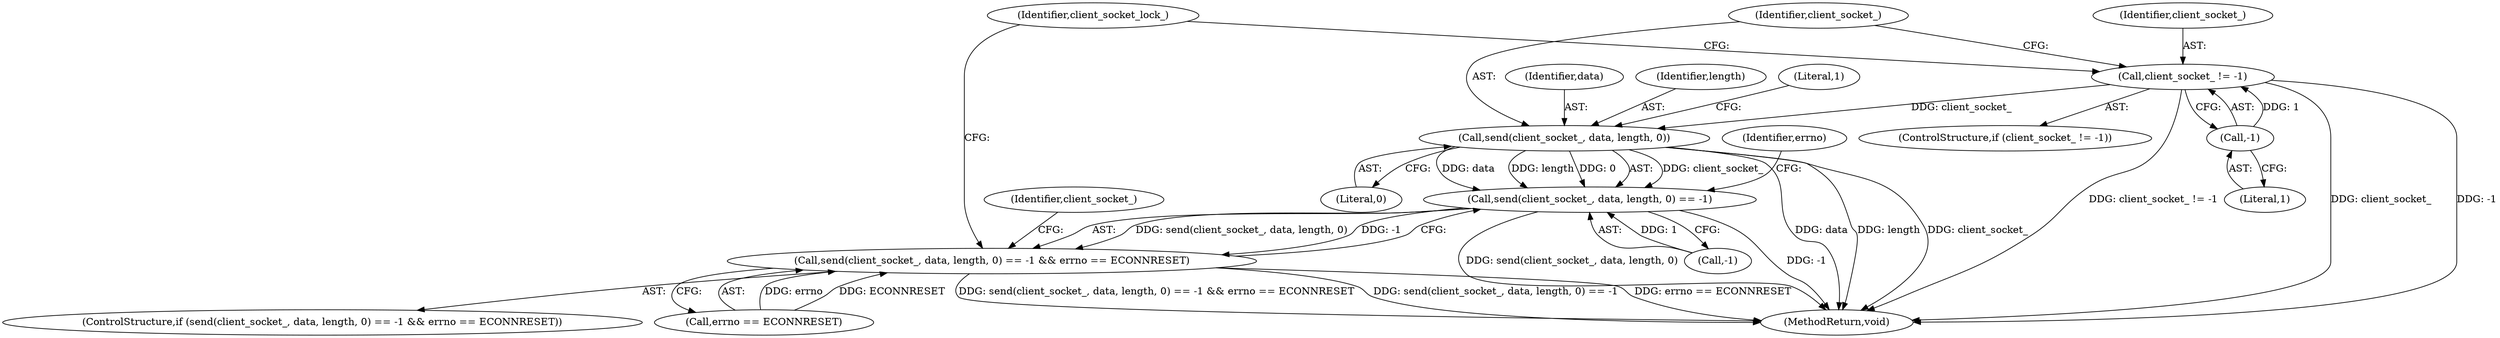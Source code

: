 digraph "0_Android_472271b153c5dc53c28beac55480a8d8434b2d5c_51@API" {
"1000110" [label="(Call,client_socket_ != -1)"];
"1000112" [label="(Call,-1)"];
"1000118" [label="(Call,send(client_socket_, data, length, 0))"];
"1000117" [label="(Call,send(client_socket_, data, length, 0) == -1)"];
"1000116" [label="(Call,send(client_socket_, data, length, 0) == -1 && errno == ECONNRESET)"];
"1000122" [label="(Literal,0)"];
"1000119" [label="(Identifier,client_socket_)"];
"1000134" [label="(Identifier,client_socket_lock_)"];
"1000135" [label="(MethodReturn,void)"];
"1000126" [label="(Identifier,errno)"];
"1000131" [label="(Identifier,client_socket_)"];
"1000121" [label="(Identifier,length)"];
"1000109" [label="(ControlStructure,if (client_socket_ != -1))"];
"1000110" [label="(Call,client_socket_ != -1)"];
"1000120" [label="(Identifier,data)"];
"1000116" [label="(Call,send(client_socket_, data, length, 0) == -1 && errno == ECONNRESET)"];
"1000125" [label="(Call,errno == ECONNRESET)"];
"1000111" [label="(Identifier,client_socket_)"];
"1000118" [label="(Call,send(client_socket_, data, length, 0))"];
"1000113" [label="(Literal,1)"];
"1000115" [label="(ControlStructure,if (send(client_socket_, data, length, 0) == -1 && errno == ECONNRESET))"];
"1000123" [label="(Call,-1)"];
"1000112" [label="(Call,-1)"];
"1000124" [label="(Literal,1)"];
"1000117" [label="(Call,send(client_socket_, data, length, 0) == -1)"];
"1000110" -> "1000109"  [label="AST: "];
"1000110" -> "1000112"  [label="CFG: "];
"1000111" -> "1000110"  [label="AST: "];
"1000112" -> "1000110"  [label="AST: "];
"1000119" -> "1000110"  [label="CFG: "];
"1000134" -> "1000110"  [label="CFG: "];
"1000110" -> "1000135"  [label="DDG: -1"];
"1000110" -> "1000135"  [label="DDG: client_socket_ != -1"];
"1000110" -> "1000135"  [label="DDG: client_socket_"];
"1000112" -> "1000110"  [label="DDG: 1"];
"1000110" -> "1000118"  [label="DDG: client_socket_"];
"1000112" -> "1000113"  [label="CFG: "];
"1000113" -> "1000112"  [label="AST: "];
"1000118" -> "1000117"  [label="AST: "];
"1000118" -> "1000122"  [label="CFG: "];
"1000119" -> "1000118"  [label="AST: "];
"1000120" -> "1000118"  [label="AST: "];
"1000121" -> "1000118"  [label="AST: "];
"1000122" -> "1000118"  [label="AST: "];
"1000124" -> "1000118"  [label="CFG: "];
"1000118" -> "1000135"  [label="DDG: length"];
"1000118" -> "1000135"  [label="DDG: client_socket_"];
"1000118" -> "1000135"  [label="DDG: data"];
"1000118" -> "1000117"  [label="DDG: client_socket_"];
"1000118" -> "1000117"  [label="DDG: data"];
"1000118" -> "1000117"  [label="DDG: length"];
"1000118" -> "1000117"  [label="DDG: 0"];
"1000117" -> "1000116"  [label="AST: "];
"1000117" -> "1000123"  [label="CFG: "];
"1000123" -> "1000117"  [label="AST: "];
"1000126" -> "1000117"  [label="CFG: "];
"1000116" -> "1000117"  [label="CFG: "];
"1000117" -> "1000135"  [label="DDG: send(client_socket_, data, length, 0)"];
"1000117" -> "1000135"  [label="DDG: -1"];
"1000117" -> "1000116"  [label="DDG: send(client_socket_, data, length, 0)"];
"1000117" -> "1000116"  [label="DDG: -1"];
"1000123" -> "1000117"  [label="DDG: 1"];
"1000116" -> "1000115"  [label="AST: "];
"1000116" -> "1000125"  [label="CFG: "];
"1000125" -> "1000116"  [label="AST: "];
"1000131" -> "1000116"  [label="CFG: "];
"1000134" -> "1000116"  [label="CFG: "];
"1000116" -> "1000135"  [label="DDG: send(client_socket_, data, length, 0) == -1"];
"1000116" -> "1000135"  [label="DDG: errno == ECONNRESET"];
"1000116" -> "1000135"  [label="DDG: send(client_socket_, data, length, 0) == -1 && errno == ECONNRESET"];
"1000125" -> "1000116"  [label="DDG: errno"];
"1000125" -> "1000116"  [label="DDG: ECONNRESET"];
}
